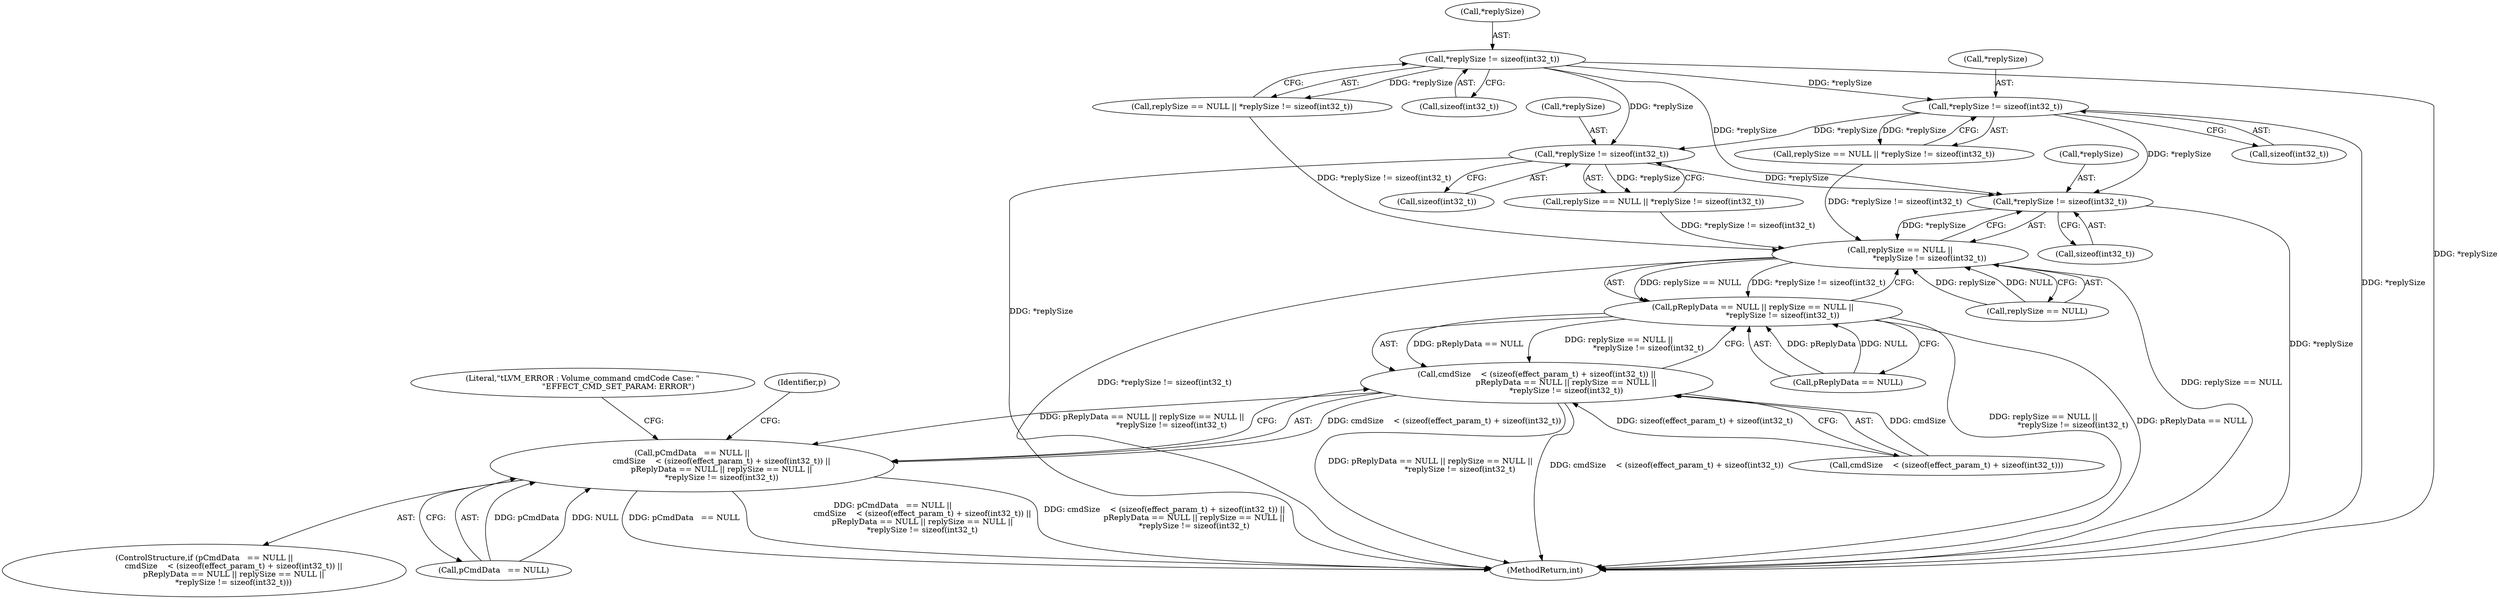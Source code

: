digraph "0_Android_aeea52da00d210587fb3ed895de3d5f2e0264c88_4@API" {
"1000778" [label="(Call,*replySize != sizeof(int32_t))"];
"1000637" [label="(Call,*replySize != sizeof(int32_t))"];
"1000546" [label="(Call,*replySize != sizeof(int32_t))"];
"1000714" [label="(Call,*replySize != sizeof(int32_t))"];
"1000774" [label="(Call,replySize == NULL ||\n                        *replySize != sizeof(int32_t))"];
"1000770" [label="(Call,pReplyData == NULL || replySize == NULL ||\n                        *replySize != sizeof(int32_t))"];
"1000762" [label="(Call,cmdSize    < (sizeof(effect_param_t) + sizeof(int32_t)) ||\n                        pReplyData == NULL || replySize == NULL ||\n                        *replySize != sizeof(int32_t))"];
"1000758" [label="(Call,pCmdData   == NULL ||\n                        cmdSize    < (sizeof(effect_param_t) + sizeof(int32_t)) ||\n                        pReplyData == NULL || replySize == NULL ||\n                        *replySize != sizeof(int32_t))"];
"1000791" [label="(Identifier,p)"];
"1000714" [label="(Call,*replySize != sizeof(int32_t))"];
"1000779" [label="(Call,*replySize)"];
"1000637" [label="(Call,*replySize != sizeof(int32_t))"];
"1000758" [label="(Call,pCmdData   == NULL ||\n                        cmdSize    < (sizeof(effect_param_t) + sizeof(int32_t)) ||\n                        pReplyData == NULL || replySize == NULL ||\n                        *replySize != sizeof(int32_t))"];
"1000717" [label="(Call,sizeof(int32_t))"];
"1000771" [label="(Call,pReplyData == NULL)"];
"1000633" [label="(Call,replySize == NULL || *replySize != sizeof(int32_t))"];
"1000710" [label="(Call,replySize == NULL || *replySize != sizeof(int32_t))"];
"1000763" [label="(Call,cmdSize    < (sizeof(effect_param_t) + sizeof(int32_t)))"];
"1000781" [label="(Call,sizeof(int32_t))"];
"1000775" [label="(Call,replySize == NULL)"];
"1000546" [label="(Call,*replySize != sizeof(int32_t))"];
"1000542" [label="(Call,replySize == NULL || *replySize != sizeof(int32_t))"];
"1000638" [label="(Call,*replySize)"];
"1000549" [label="(Call,sizeof(int32_t))"];
"1000762" [label="(Call,cmdSize    < (sizeof(effect_param_t) + sizeof(int32_t)) ||\n                        pReplyData == NULL || replySize == NULL ||\n                        *replySize != sizeof(int32_t))"];
"1000757" [label="(ControlStructure,if (pCmdData   == NULL ||\n                        cmdSize    < (sizeof(effect_param_t) + sizeof(int32_t)) ||\n                        pReplyData == NULL || replySize == NULL ||\n                        *replySize != sizeof(int32_t)))"];
"1001260" [label="(MethodReturn,int)"];
"1000547" [label="(Call,*replySize)"];
"1000715" [label="(Call,*replySize)"];
"1000778" [label="(Call,*replySize != sizeof(int32_t))"];
"1000640" [label="(Call,sizeof(int32_t))"];
"1000774" [label="(Call,replySize == NULL ||\n                        *replySize != sizeof(int32_t))"];
"1000770" [label="(Call,pReplyData == NULL || replySize == NULL ||\n                        *replySize != sizeof(int32_t))"];
"1000759" [label="(Call,pCmdData   == NULL)"];
"1000785" [label="(Literal,\"\tLVM_ERROR : Volume_command cmdCode Case: \"\n                             \"EFFECT_CMD_SET_PARAM: ERROR\")"];
"1000778" -> "1000774"  [label="AST: "];
"1000778" -> "1000781"  [label="CFG: "];
"1000779" -> "1000778"  [label="AST: "];
"1000781" -> "1000778"  [label="AST: "];
"1000774" -> "1000778"  [label="CFG: "];
"1000778" -> "1001260"  [label="DDG: *replySize"];
"1000778" -> "1000774"  [label="DDG: *replySize"];
"1000637" -> "1000778"  [label="DDG: *replySize"];
"1000714" -> "1000778"  [label="DDG: *replySize"];
"1000546" -> "1000778"  [label="DDG: *replySize"];
"1000637" -> "1000633"  [label="AST: "];
"1000637" -> "1000640"  [label="CFG: "];
"1000638" -> "1000637"  [label="AST: "];
"1000640" -> "1000637"  [label="AST: "];
"1000633" -> "1000637"  [label="CFG: "];
"1000637" -> "1001260"  [label="DDG: *replySize"];
"1000637" -> "1000633"  [label="DDG: *replySize"];
"1000546" -> "1000637"  [label="DDG: *replySize"];
"1000637" -> "1000714"  [label="DDG: *replySize"];
"1000546" -> "1000542"  [label="AST: "];
"1000546" -> "1000549"  [label="CFG: "];
"1000547" -> "1000546"  [label="AST: "];
"1000549" -> "1000546"  [label="AST: "];
"1000542" -> "1000546"  [label="CFG: "];
"1000546" -> "1001260"  [label="DDG: *replySize"];
"1000546" -> "1000542"  [label="DDG: *replySize"];
"1000546" -> "1000714"  [label="DDG: *replySize"];
"1000714" -> "1000710"  [label="AST: "];
"1000714" -> "1000717"  [label="CFG: "];
"1000715" -> "1000714"  [label="AST: "];
"1000717" -> "1000714"  [label="AST: "];
"1000710" -> "1000714"  [label="CFG: "];
"1000714" -> "1001260"  [label="DDG: *replySize"];
"1000714" -> "1000710"  [label="DDG: *replySize"];
"1000774" -> "1000770"  [label="AST: "];
"1000774" -> "1000775"  [label="CFG: "];
"1000775" -> "1000774"  [label="AST: "];
"1000770" -> "1000774"  [label="CFG: "];
"1000774" -> "1001260"  [label="DDG: *replySize != sizeof(int32_t)"];
"1000774" -> "1001260"  [label="DDG: replySize == NULL"];
"1000774" -> "1000770"  [label="DDG: replySize == NULL"];
"1000774" -> "1000770"  [label="DDG: *replySize != sizeof(int32_t)"];
"1000775" -> "1000774"  [label="DDG: replySize"];
"1000775" -> "1000774"  [label="DDG: NULL"];
"1000710" -> "1000774"  [label="DDG: *replySize != sizeof(int32_t)"];
"1000633" -> "1000774"  [label="DDG: *replySize != sizeof(int32_t)"];
"1000542" -> "1000774"  [label="DDG: *replySize != sizeof(int32_t)"];
"1000770" -> "1000762"  [label="AST: "];
"1000770" -> "1000771"  [label="CFG: "];
"1000771" -> "1000770"  [label="AST: "];
"1000762" -> "1000770"  [label="CFG: "];
"1000770" -> "1001260"  [label="DDG: replySize == NULL ||\n                        *replySize != sizeof(int32_t)"];
"1000770" -> "1001260"  [label="DDG: pReplyData == NULL"];
"1000770" -> "1000762"  [label="DDG: pReplyData == NULL"];
"1000770" -> "1000762"  [label="DDG: replySize == NULL ||\n                        *replySize != sizeof(int32_t)"];
"1000771" -> "1000770"  [label="DDG: pReplyData"];
"1000771" -> "1000770"  [label="DDG: NULL"];
"1000762" -> "1000758"  [label="AST: "];
"1000762" -> "1000763"  [label="CFG: "];
"1000763" -> "1000762"  [label="AST: "];
"1000758" -> "1000762"  [label="CFG: "];
"1000762" -> "1001260"  [label="DDG: pReplyData == NULL || replySize == NULL ||\n                        *replySize != sizeof(int32_t)"];
"1000762" -> "1001260"  [label="DDG: cmdSize    < (sizeof(effect_param_t) + sizeof(int32_t))"];
"1000762" -> "1000758"  [label="DDG: cmdSize    < (sizeof(effect_param_t) + sizeof(int32_t))"];
"1000762" -> "1000758"  [label="DDG: pReplyData == NULL || replySize == NULL ||\n                        *replySize != sizeof(int32_t)"];
"1000763" -> "1000762"  [label="DDG: cmdSize"];
"1000763" -> "1000762"  [label="DDG: sizeof(effect_param_t) + sizeof(int32_t)"];
"1000758" -> "1000757"  [label="AST: "];
"1000758" -> "1000759"  [label="CFG: "];
"1000759" -> "1000758"  [label="AST: "];
"1000785" -> "1000758"  [label="CFG: "];
"1000791" -> "1000758"  [label="CFG: "];
"1000758" -> "1001260"  [label="DDG: pCmdData   == NULL ||\n                        cmdSize    < (sizeof(effect_param_t) + sizeof(int32_t)) ||\n                        pReplyData == NULL || replySize == NULL ||\n                        *replySize != sizeof(int32_t)"];
"1000758" -> "1001260"  [label="DDG: cmdSize    < (sizeof(effect_param_t) + sizeof(int32_t)) ||\n                        pReplyData == NULL || replySize == NULL ||\n                        *replySize != sizeof(int32_t)"];
"1000758" -> "1001260"  [label="DDG: pCmdData   == NULL"];
"1000759" -> "1000758"  [label="DDG: pCmdData"];
"1000759" -> "1000758"  [label="DDG: NULL"];
}
